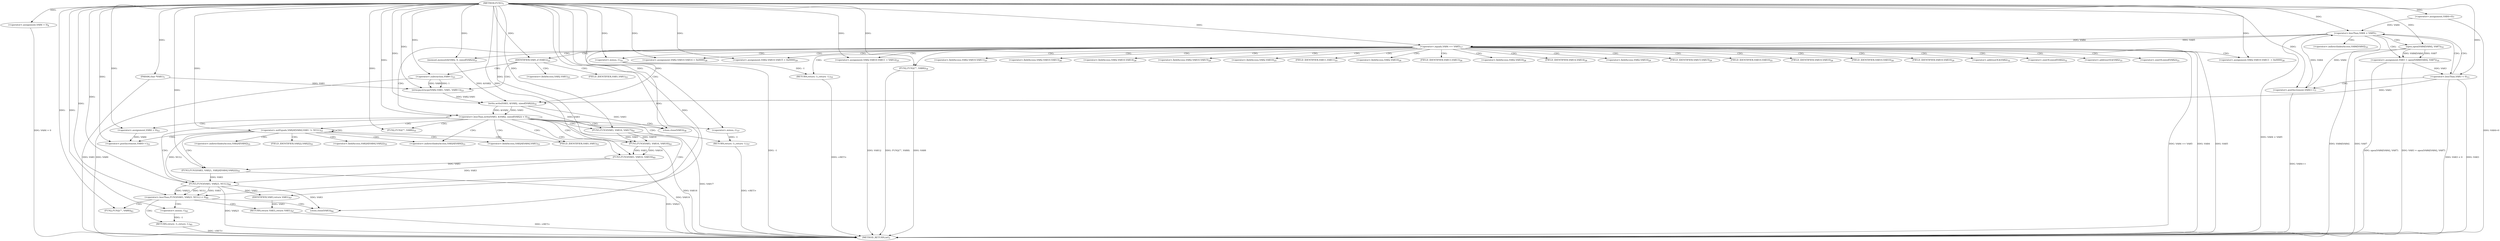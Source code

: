 digraph "FUN1" {  
"8" [label = <(METHOD,FUN1)<SUB>1</SUB>> ]
"168" [label = <(METHOD_RETURN,int)<SUB>1</SUB>> ]
"9" [label = <(PARAM,char *VAR1)<SUB>1</SUB>> ]
"14" [label = <(&lt;operator&gt;.assignment,VAR4 = 0)<SUB>4</SUB>> ]
"53" [label = <(memset,memset(&amp;VAR2, 0, sizeof(VAR2)))<SUB>21</SUB>> ]
"70" [label = <(&lt;operator&gt;.assignment,VAR2.VAR10.VAR11 = VAR12)<SUB>25</SUB>> ]
"77" [label = <(&lt;operator&gt;.assignment,VAR2.VAR10.VAR13  = 0x0000)<SUB>26</SUB>> ]
"84" [label = <(&lt;operator&gt;.assignment,VAR2.VAR10.VAR14 = 0x0000)<SUB>28</SUB>> ]
"91" [label = <(&lt;operator&gt;.assignment,VAR2.VAR10.VAR15 = 0x0000)<SUB>29</SUB>> ]
"116" [label = <(FUN3,FUN3(VAR3, VAR16, VAR17))<SUB>41</SUB>> ]
"120" [label = <(FUN3,FUN3(VAR3, VAR16, VAR18))<SUB>43</SUB>> ]
"124" [label = <(FUN3,FUN3(VAR3, VAR16, VAR19))<SUB>45</SUB>> ]
"166" [label = <(RETURN,return VAR3;,return VAR3;)<SUB>67</SUB>> ]
"22" [label = <(&lt;operator&gt;.lessThan,VAR4 &lt; VAR5)<SUB>7</SUB>> ]
"25" [label = <(&lt;operator&gt;.postIncrement,VAR4++)<SUB>7</SUB>> ]
"43" [label = <(&lt;operator&gt;.equals,VAR4 == VAR5)<SUB>17</SUB>> ]
"60" [label = <(IDENTIFIER,VAR1,if (VAR1))<SUB>22</SUB>> ]
"99" [label = <(&lt;operator&gt;.lessThan,write(VAR3, &amp;VAR2, sizeof(VAR2)) &lt; 0)<SUB>32</SUB>> ]
"133" [label = <(&lt;operator&gt;.notEquals,VAR20[VAR4].VAR1 != NULL)<SUB>53</SUB>> ]
"140" [label = <(&lt;operator&gt;.postIncrement,VAR4++)<SUB>53</SUB>> ]
"142" [label = <(FUN3,FUN3(VAR3, VAR21, VAR20[VAR4].VAR22))<SUB>55</SUB>> ]
"151" [label = <(&lt;operator&gt;.lessThan,FUN3(VAR3, VAR23, NULL) &lt; 0)<SUB>60</SUB>> ]
"167" [label = <(IDENTIFIER,VAR3,return VAR3;)<SUB>67</SUB>> ]
"19" [label = <(&lt;operator&gt;.assignment,VAR4=0)<SUB>7</SUB>> ]
"28" [label = <(&lt;operator&gt;.assignment,VAR3 = open(VAR6[VAR4], VAR7))<SUB>10</SUB>> ]
"47" [label = <(FUN2,FUN2(&quot;&quot;, VAR8))<SUB>18</SUB>> ]
"50" [label = <(RETURN,return -1;,return -1;)<SUB>19</SUB>> ]
"62" [label = <(strncpy,strncpy(VAR2.VAR1, VAR1, VAR9-1))<SUB>23</SUB>> ]
"108" [label = <(FUN2,FUN2(&quot;&quot;, VAR8))<SUB>35</SUB>> ]
"111" [label = <(close,close(VAR3))<SUB>36</SUB>> ]
"113" [label = <(RETURN,return -1;,return -1;)<SUB>37</SUB>> ]
"130" [label = <(&lt;operator&gt;.assignment,VAR4 = 0)<SUB>53</SUB>> ]
"158" [label = <(FUN2,FUN2(&quot;&quot;, VAR8))<SUB>63</SUB>> ]
"161" [label = <(close,close(VAR3))<SUB>64</SUB>> ]
"163" [label = <(RETURN,return -1;,return -1;)<SUB>65</SUB>> ]
"36" [label = <(&lt;operator&gt;.lessThan,VAR3 &lt; 0)<SUB>13</SUB>> ]
"51" [label = <(&lt;operator&gt;.minus,-1)<SUB>19</SUB>> ]
"100" [label = <(write,write(VAR3, &amp;VAR2, sizeof(VAR2)))<SUB>32</SUB>> ]
"114" [label = <(&lt;operator&gt;.minus,-1)<SUB>37</SUB>> ]
"152" [label = <(FUN3,FUN3(VAR3, VAR23, NULL))<SUB>60</SUB>> ]
"164" [label = <(&lt;operator&gt;.minus,-1)<SUB>65</SUB>> ]
"30" [label = <(open,open(VAR6[VAR4], VAR7))<SUB>10</SUB>> ]
"67" [label = <(&lt;operator&gt;.subtraction,VAR9-1)<SUB>23</SUB>> ]
"54" [label = <(&lt;operator&gt;.addressOf,&amp;VAR2)<SUB>21</SUB>> ]
"57" [label = <(&lt;operator&gt;.sizeOf,sizeof(VAR2))<SUB>21</SUB>> ]
"71" [label = <(&lt;operator&gt;.fieldAccess,VAR2.VAR10.VAR11)<SUB>25</SUB>> ]
"78" [label = <(&lt;operator&gt;.fieldAccess,VAR2.VAR10.VAR13)<SUB>26</SUB>> ]
"85" [label = <(&lt;operator&gt;.fieldAccess,VAR2.VAR10.VAR14)<SUB>28</SUB>> ]
"92" [label = <(&lt;operator&gt;.fieldAccess,VAR2.VAR10.VAR15)<SUB>29</SUB>> ]
"72" [label = <(&lt;operator&gt;.fieldAccess,VAR2.VAR10)<SUB>25</SUB>> ]
"75" [label = <(FIELD_IDENTIFIER,VAR11,VAR11)<SUB>25</SUB>> ]
"79" [label = <(&lt;operator&gt;.fieldAccess,VAR2.VAR10)<SUB>26</SUB>> ]
"82" [label = <(FIELD_IDENTIFIER,VAR13,VAR13)<SUB>26</SUB>> ]
"86" [label = <(&lt;operator&gt;.fieldAccess,VAR2.VAR10)<SUB>28</SUB>> ]
"89" [label = <(FIELD_IDENTIFIER,VAR14,VAR14)<SUB>28</SUB>> ]
"93" [label = <(&lt;operator&gt;.fieldAccess,VAR2.VAR10)<SUB>29</SUB>> ]
"96" [label = <(FIELD_IDENTIFIER,VAR15,VAR15)<SUB>29</SUB>> ]
"134" [label = <(&lt;operator&gt;.fieldAccess,VAR20[VAR4].VAR1)<SUB>53</SUB>> ]
"145" [label = <(&lt;operator&gt;.fieldAccess,VAR20[VAR4].VAR22)<SUB>55</SUB>> ]
"63" [label = <(&lt;operator&gt;.fieldAccess,VAR2.VAR1)<SUB>23</SUB>> ]
"74" [label = <(FIELD_IDENTIFIER,VAR10,VAR10)<SUB>25</SUB>> ]
"81" [label = <(FIELD_IDENTIFIER,VAR10,VAR10)<SUB>26</SUB>> ]
"88" [label = <(FIELD_IDENTIFIER,VAR10,VAR10)<SUB>28</SUB>> ]
"95" [label = <(FIELD_IDENTIFIER,VAR10,VAR10)<SUB>29</SUB>> ]
"102" [label = <(&lt;operator&gt;.addressOf,&amp;VAR2)<SUB>32</SUB>> ]
"104" [label = <(&lt;operator&gt;.sizeOf,sizeof(VAR2))<SUB>32</SUB>> ]
"135" [label = <(&lt;operator&gt;.indirectIndexAccess,VAR20[VAR4])<SUB>53</SUB>> ]
"138" [label = <(FIELD_IDENTIFIER,VAR1,VAR1)<SUB>53</SUB>> ]
"146" [label = <(&lt;operator&gt;.indirectIndexAccess,VAR20[VAR4])<SUB>55</SUB>> ]
"149" [label = <(FIELD_IDENTIFIER,VAR22,VAR22)<SUB>55</SUB>> ]
"31" [label = <(&lt;operator&gt;.indirectIndexAccess,VAR6[VAR4])<SUB>10</SUB>> ]
"65" [label = <(FIELD_IDENTIFIER,VAR1,VAR1)<SUB>23</SUB>> ]
  "166" -> "168"  [ label = "DDG: &lt;RET&gt;"] 
  "113" -> "168"  [ label = "DDG: &lt;RET&gt;"] 
  "163" -> "168"  [ label = "DDG: &lt;RET&gt;"] 
  "50" -> "168"  [ label = "DDG: &lt;RET&gt;"] 
  "9" -> "168"  [ label = "DDG: VAR1"] 
  "14" -> "168"  [ label = "DDG: VAR4 = 0"] 
  "19" -> "168"  [ label = "DDG: VAR4=0"] 
  "22" -> "168"  [ label = "DDG: VAR4 &lt; VAR5"] 
  "30" -> "168"  [ label = "DDG: VAR6[VAR4]"] 
  "28" -> "168"  [ label = "DDG: open(VAR6[VAR4], VAR7)"] 
  "28" -> "168"  [ label = "DDG: VAR3 = open(VAR6[VAR4], VAR7)"] 
  "36" -> "168"  [ label = "DDG: VAR3"] 
  "36" -> "168"  [ label = "DDG: VAR3 &lt; 0"] 
  "43" -> "168"  [ label = "DDG: VAR4"] 
  "43" -> "168"  [ label = "DDG: VAR5"] 
  "43" -> "168"  [ label = "DDG: VAR4 == VAR5"] 
  "47" -> "168"  [ label = "DDG: VAR8"] 
  "47" -> "168"  [ label = "DDG: FUN2(&quot;&quot;, VAR8)"] 
  "51" -> "168"  [ label = "DDG: -1"] 
  "25" -> "168"  [ label = "DDG: VAR4++"] 
  "70" -> "168"  [ label = "DDG: VAR12"] 
  "124" -> "168"  [ label = "DDG: VAR19"] 
  "142" -> "168"  [ label = "DDG: VAR21"] 
  "120" -> "168"  [ label = "DDG: VAR18"] 
  "116" -> "168"  [ label = "DDG: VAR17"] 
  "30" -> "168"  [ label = "DDG: VAR7"] 
  "152" -> "168"  [ label = "DDG: VAR23"] 
  "67" -> "168"  [ label = "DDG: VAR9"] 
  "8" -> "9"  [ label = "DDG: "] 
  "8" -> "14"  [ label = "DDG: "] 
  "8" -> "70"  [ label = "DDG: "] 
  "8" -> "77"  [ label = "DDG: "] 
  "8" -> "84"  [ label = "DDG: "] 
  "8" -> "91"  [ label = "DDG: "] 
  "167" -> "166"  [ label = "DDG: VAR3"] 
  "8" -> "53"  [ label = "DDG: "] 
  "8" -> "60"  [ label = "DDG: "] 
  "100" -> "116"  [ label = "DDG: VAR3"] 
  "8" -> "116"  [ label = "DDG: "] 
  "116" -> "120"  [ label = "DDG: VAR3"] 
  "8" -> "120"  [ label = "DDG: "] 
  "116" -> "120"  [ label = "DDG: VAR16"] 
  "120" -> "124"  [ label = "DDG: VAR3"] 
  "8" -> "124"  [ label = "DDG: "] 
  "120" -> "124"  [ label = "DDG: VAR16"] 
  "152" -> "167"  [ label = "DDG: VAR3"] 
  "8" -> "167"  [ label = "DDG: "] 
  "8" -> "19"  [ label = "DDG: "] 
  "19" -> "22"  [ label = "DDG: VAR4"] 
  "25" -> "22"  [ label = "DDG: VAR4"] 
  "8" -> "22"  [ label = "DDG: "] 
  "22" -> "25"  [ label = "DDG: VAR4"] 
  "8" -> "25"  [ label = "DDG: "] 
  "30" -> "28"  [ label = "DDG: VAR6[VAR4]"] 
  "30" -> "28"  [ label = "DDG: VAR7"] 
  "22" -> "43"  [ label = "DDG: VAR4"] 
  "8" -> "43"  [ label = "DDG: "] 
  "22" -> "43"  [ label = "DDG: VAR5"] 
  "51" -> "50"  [ label = "DDG: -1"] 
  "100" -> "99"  [ label = "DDG: VAR3"] 
  "100" -> "99"  [ label = "DDG: &amp;VAR2"] 
  "8" -> "99"  [ label = "DDG: "] 
  "114" -> "113"  [ label = "DDG: -1"] 
  "8" -> "130"  [ label = "DDG: "] 
  "8" -> "133"  [ label = "DDG: "] 
  "130" -> "140"  [ label = "DDG: VAR4"] 
  "8" -> "140"  [ label = "DDG: "] 
  "124" -> "142"  [ label = "DDG: VAR3"] 
  "8" -> "142"  [ label = "DDG: "] 
  "152" -> "151"  [ label = "DDG: VAR3"] 
  "152" -> "151"  [ label = "DDG: VAR23"] 
  "152" -> "151"  [ label = "DDG: NULL"] 
  "8" -> "151"  [ label = "DDG: "] 
  "164" -> "163"  [ label = "DDG: -1"] 
  "8" -> "47"  [ label = "DDG: "] 
  "9" -> "62"  [ label = "DDG: VAR1"] 
  "8" -> "62"  [ label = "DDG: "] 
  "67" -> "62"  [ label = "DDG: VAR9"] 
  "67" -> "62"  [ label = "DDG: 1"] 
  "36" -> "100"  [ label = "DDG: VAR3"] 
  "8" -> "100"  [ label = "DDG: "] 
  "53" -> "100"  [ label = "DDG: &amp;VAR2"] 
  "62" -> "100"  [ label = "DDG: VAR2.VAR1"] 
  "8" -> "108"  [ label = "DDG: "] 
  "100" -> "111"  [ label = "DDG: VAR3"] 
  "8" -> "111"  [ label = "DDG: "] 
  "124" -> "152"  [ label = "DDG: VAR3"] 
  "142" -> "152"  [ label = "DDG: VAR3"] 
  "8" -> "152"  [ label = "DDG: "] 
  "133" -> "152"  [ label = "DDG: NULL"] 
  "8" -> "158"  [ label = "DDG: "] 
  "152" -> "161"  [ label = "DDG: VAR3"] 
  "8" -> "161"  [ label = "DDG: "] 
  "8" -> "30"  [ label = "DDG: "] 
  "28" -> "36"  [ label = "DDG: VAR3"] 
  "8" -> "36"  [ label = "DDG: "] 
  "8" -> "51"  [ label = "DDG: "] 
  "8" -> "67"  [ label = "DDG: "] 
  "8" -> "114"  [ label = "DDG: "] 
  "8" -> "164"  [ label = "DDG: "] 
  "22" -> "30"  [ label = "CDG: "] 
  "22" -> "36"  [ label = "CDG: "] 
  "22" -> "28"  [ label = "CDG: "] 
  "22" -> "31"  [ label = "CDG: "] 
  "43" -> "60"  [ label = "CDG: "] 
  "43" -> "96"  [ label = "CDG: "] 
  "43" -> "77"  [ label = "CDG: "] 
  "43" -> "51"  [ label = "CDG: "] 
  "43" -> "57"  [ label = "CDG: "] 
  "43" -> "75"  [ label = "CDG: "] 
  "43" -> "81"  [ label = "CDG: "] 
  "43" -> "84"  [ label = "CDG: "] 
  "43" -> "102"  [ label = "CDG: "] 
  "43" -> "85"  [ label = "CDG: "] 
  "43" -> "104"  [ label = "CDG: "] 
  "43" -> "74"  [ label = "CDG: "] 
  "43" -> "95"  [ label = "CDG: "] 
  "43" -> "92"  [ label = "CDG: "] 
  "43" -> "50"  [ label = "CDG: "] 
  "43" -> "91"  [ label = "CDG: "] 
  "43" -> "93"  [ label = "CDG: "] 
  "43" -> "54"  [ label = "CDG: "] 
  "43" -> "79"  [ label = "CDG: "] 
  "43" -> "100"  [ label = "CDG: "] 
  "43" -> "88"  [ label = "CDG: "] 
  "43" -> "70"  [ label = "CDG: "] 
  "43" -> "86"  [ label = "CDG: "] 
  "43" -> "47"  [ label = "CDG: "] 
  "43" -> "89"  [ label = "CDG: "] 
  "43" -> "99"  [ label = "CDG: "] 
  "43" -> "72"  [ label = "CDG: "] 
  "43" -> "82"  [ label = "CDG: "] 
  "43" -> "71"  [ label = "CDG: "] 
  "43" -> "53"  [ label = "CDG: "] 
  "43" -> "78"  [ label = "CDG: "] 
  "60" -> "67"  [ label = "CDG: "] 
  "60" -> "65"  [ label = "CDG: "] 
  "60" -> "63"  [ label = "CDG: "] 
  "60" -> "62"  [ label = "CDG: "] 
  "99" -> "120"  [ label = "CDG: "] 
  "99" -> "113"  [ label = "CDG: "] 
  "99" -> "114"  [ label = "CDG: "] 
  "99" -> "151"  [ label = "CDG: "] 
  "99" -> "134"  [ label = "CDG: "] 
  "99" -> "138"  [ label = "CDG: "] 
  "99" -> "152"  [ label = "CDG: "] 
  "99" -> "130"  [ label = "CDG: "] 
  "99" -> "108"  [ label = "CDG: "] 
  "99" -> "111"  [ label = "CDG: "] 
  "99" -> "116"  [ label = "CDG: "] 
  "99" -> "135"  [ label = "CDG: "] 
  "99" -> "124"  [ label = "CDG: "] 
  "99" -> "133"  [ label = "CDG: "] 
  "133" -> "145"  [ label = "CDG: "] 
  "133" -> "146"  [ label = "CDG: "] 
  "133" -> "149"  [ label = "CDG: "] 
  "133" -> "134"  [ label = "CDG: "] 
  "133" -> "138"  [ label = "CDG: "] 
  "133" -> "142"  [ label = "CDG: "] 
  "133" -> "140"  [ label = "CDG: "] 
  "133" -> "135"  [ label = "CDG: "] 
  "133" -> "133"  [ label = "CDG: "] 
  "151" -> "161"  [ label = "CDG: "] 
  "151" -> "163"  [ label = "CDG: "] 
  "151" -> "164"  [ label = "CDG: "] 
  "151" -> "158"  [ label = "CDG: "] 
  "151" -> "166"  [ label = "CDG: "] 
  "36" -> "25"  [ label = "CDG: "] 
  "36" -> "22"  [ label = "CDG: "] 
}
